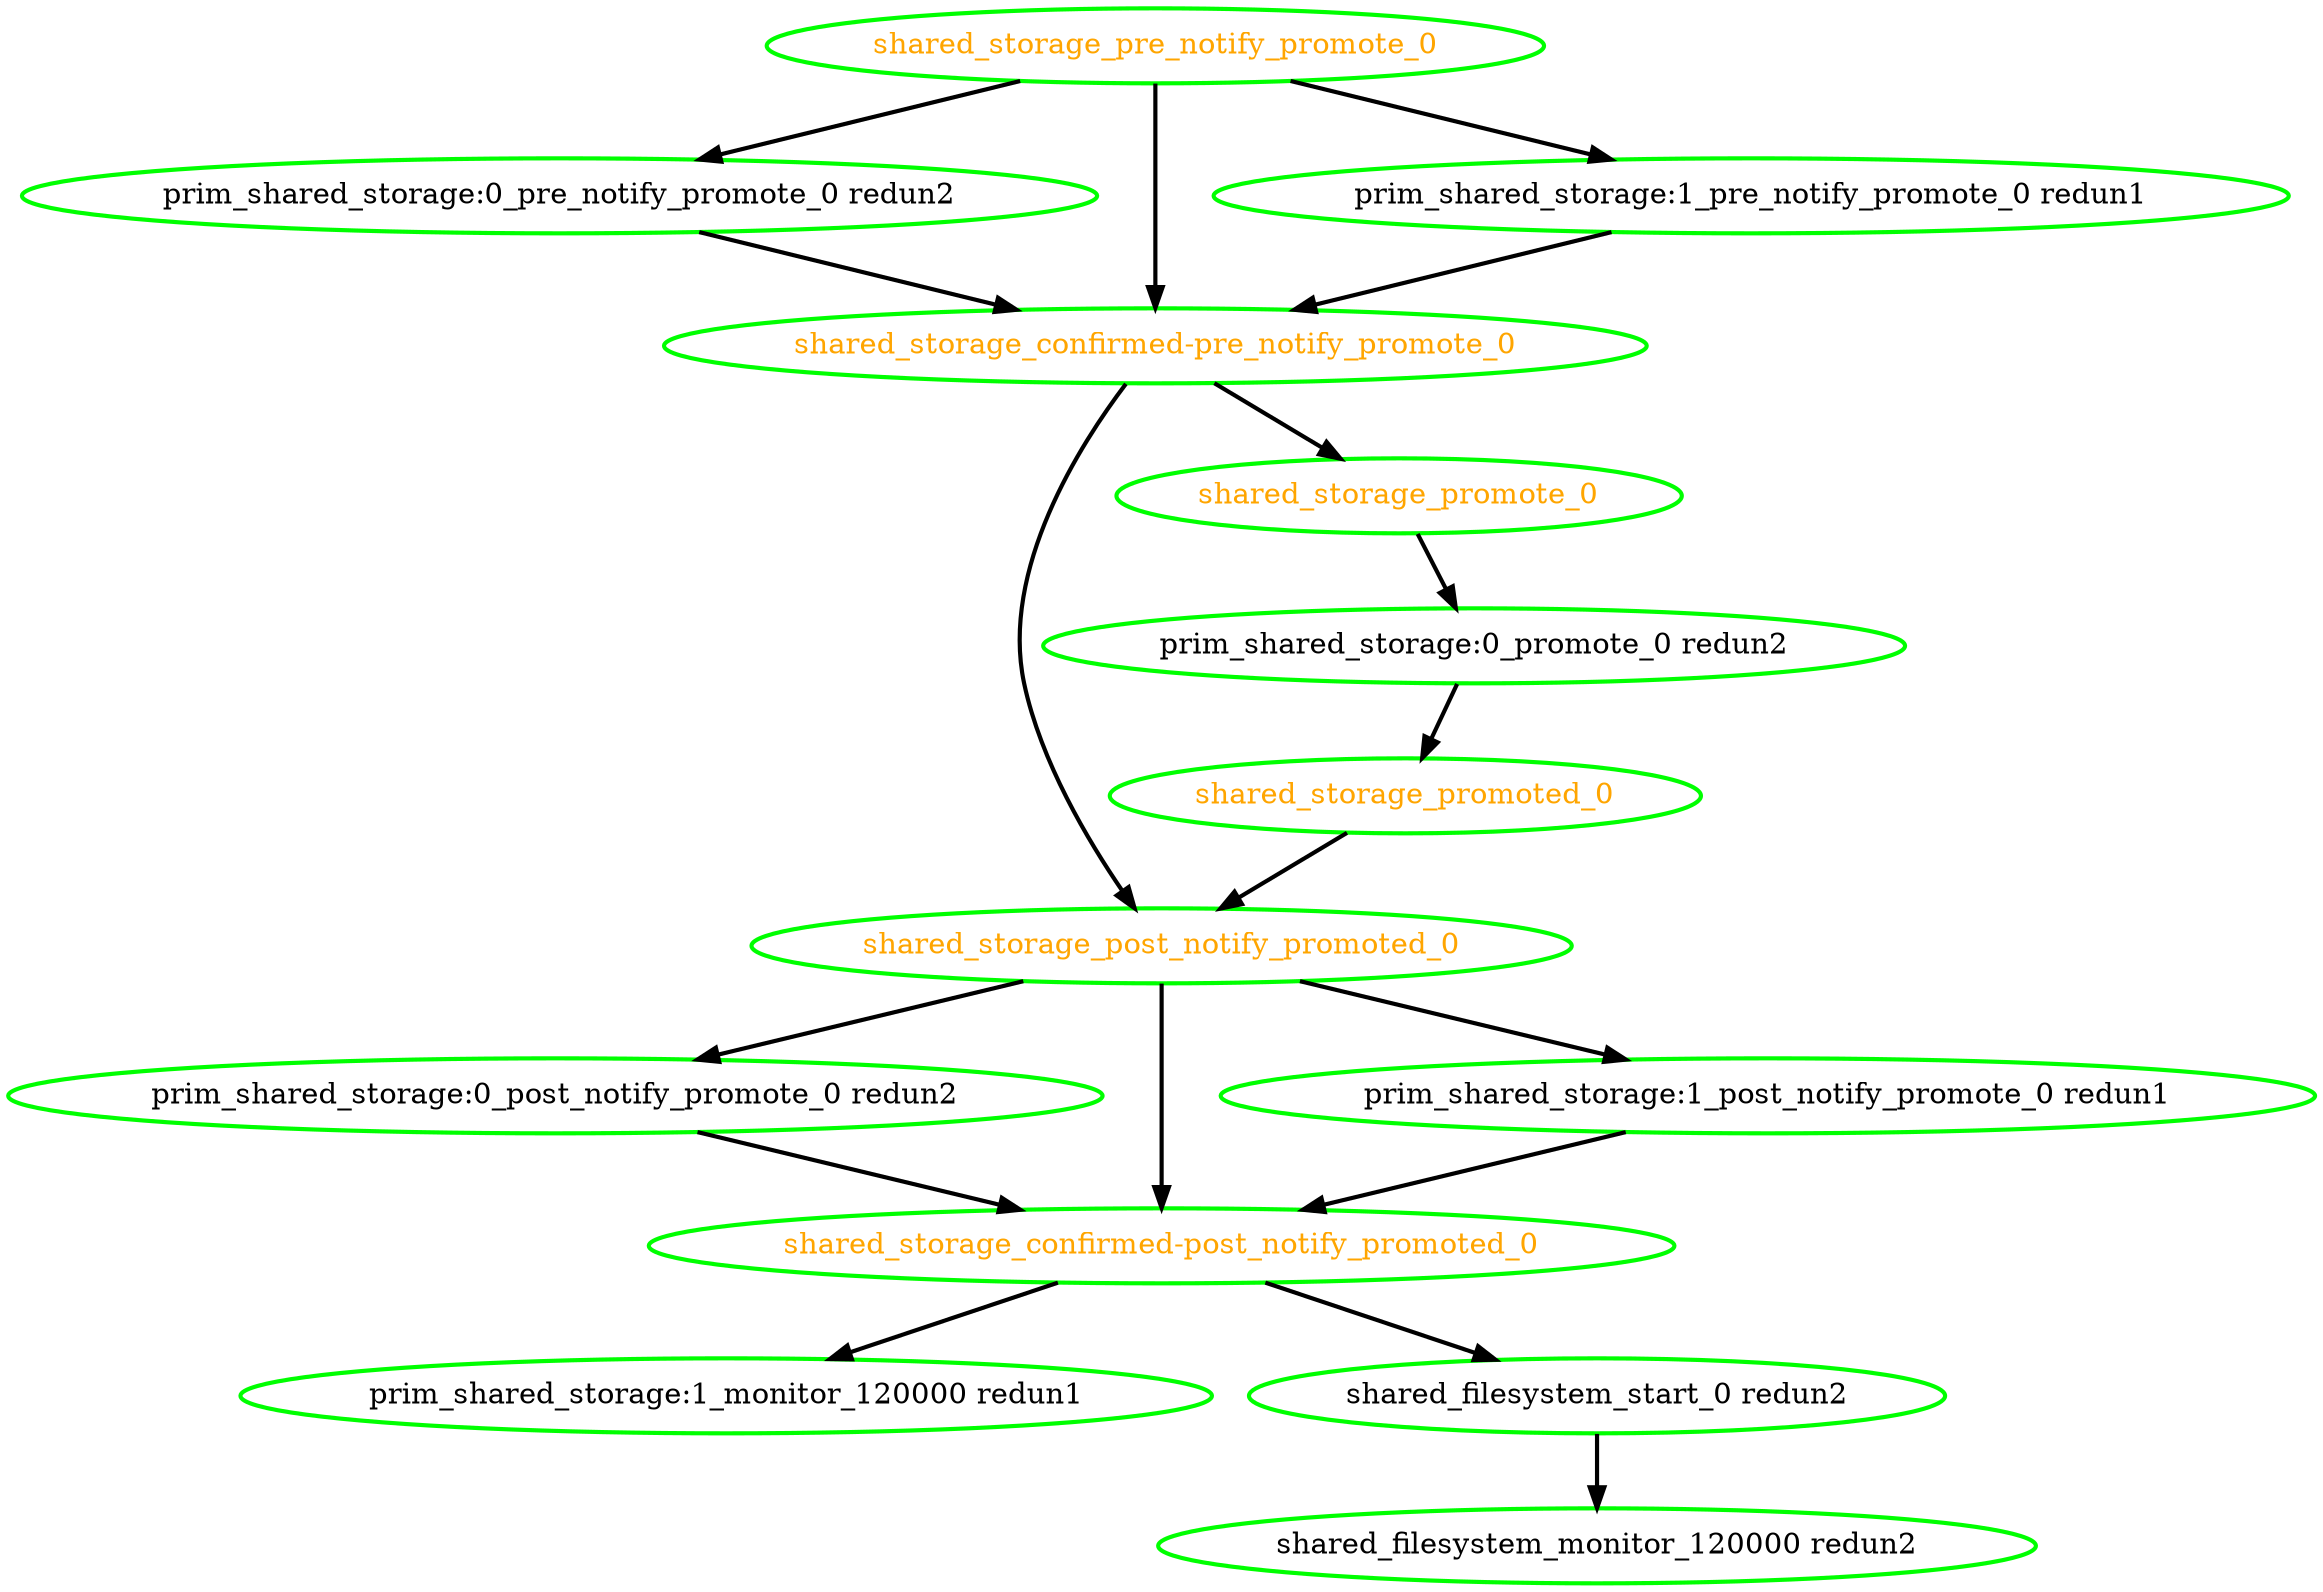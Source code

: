 digraph "g" {
"prim_shared_storage:0_post_notify_promote_0 redun2" -> "shared_storage_confirmed-post_notify_promoted_0" [ style = bold]
"prim_shared_storage:0_post_notify_promote_0 redun2" [ style=bold color="green" fontcolor="black"  ]
"prim_shared_storage:0_pre_notify_promote_0 redun2" -> "shared_storage_confirmed-pre_notify_promote_0" [ style = bold]
"prim_shared_storage:0_pre_notify_promote_0 redun2" [ style=bold color="green" fontcolor="black"  ]
"prim_shared_storage:0_promote_0 redun2" -> "shared_storage_promoted_0" [ style = bold]
"prim_shared_storage:0_promote_0 redun2" [ style=bold color="green" fontcolor="black"  ]
"prim_shared_storage:1_monitor_120000 redun1" [ style=bold color="green" fontcolor="black"  ]
"prim_shared_storage:1_post_notify_promote_0 redun1" -> "shared_storage_confirmed-post_notify_promoted_0" [ style = bold]
"prim_shared_storage:1_post_notify_promote_0 redun1" [ style=bold color="green" fontcolor="black"  ]
"prim_shared_storage:1_pre_notify_promote_0 redun1" -> "shared_storage_confirmed-pre_notify_promote_0" [ style = bold]
"prim_shared_storage:1_pre_notify_promote_0 redun1" [ style=bold color="green" fontcolor="black"  ]
"shared_filesystem_monitor_120000 redun2" [ style=bold color="green" fontcolor="black"  ]
"shared_filesystem_start_0 redun2" -> "shared_filesystem_monitor_120000 redun2" [ style = bold]
"shared_filesystem_start_0 redun2" [ style=bold color="green" fontcolor="black"  ]
"shared_storage_confirmed-post_notify_promoted_0" -> "prim_shared_storage:1_monitor_120000 redun1" [ style = bold]
"shared_storage_confirmed-post_notify_promoted_0" -> "shared_filesystem_start_0 redun2" [ style = bold]
"shared_storage_confirmed-post_notify_promoted_0" [ style=bold color="green" fontcolor="orange"  ]
"shared_storage_confirmed-pre_notify_promote_0" -> "shared_storage_post_notify_promoted_0" [ style = bold]
"shared_storage_confirmed-pre_notify_promote_0" -> "shared_storage_promote_0" [ style = bold]
"shared_storage_confirmed-pre_notify_promote_0" [ style=bold color="green" fontcolor="orange"  ]
"shared_storage_post_notify_promoted_0" -> "prim_shared_storage:0_post_notify_promote_0 redun2" [ style = bold]
"shared_storage_post_notify_promoted_0" -> "prim_shared_storage:1_post_notify_promote_0 redun1" [ style = bold]
"shared_storage_post_notify_promoted_0" -> "shared_storage_confirmed-post_notify_promoted_0" [ style = bold]
"shared_storage_post_notify_promoted_0" [ style=bold color="green" fontcolor="orange"  ]
"shared_storage_pre_notify_promote_0" -> "prim_shared_storage:0_pre_notify_promote_0 redun2" [ style = bold]
"shared_storage_pre_notify_promote_0" -> "prim_shared_storage:1_pre_notify_promote_0 redun1" [ style = bold]
"shared_storage_pre_notify_promote_0" -> "shared_storage_confirmed-pre_notify_promote_0" [ style = bold]
"shared_storage_pre_notify_promote_0" [ style=bold color="green" fontcolor="orange"  ]
"shared_storage_promote_0" -> "prim_shared_storage:0_promote_0 redun2" [ style = bold]
"shared_storage_promote_0" [ style=bold color="green" fontcolor="orange"  ]
"shared_storage_promoted_0" -> "shared_storage_post_notify_promoted_0" [ style = bold]
"shared_storage_promoted_0" [ style=bold color="green" fontcolor="orange"  ]
}
